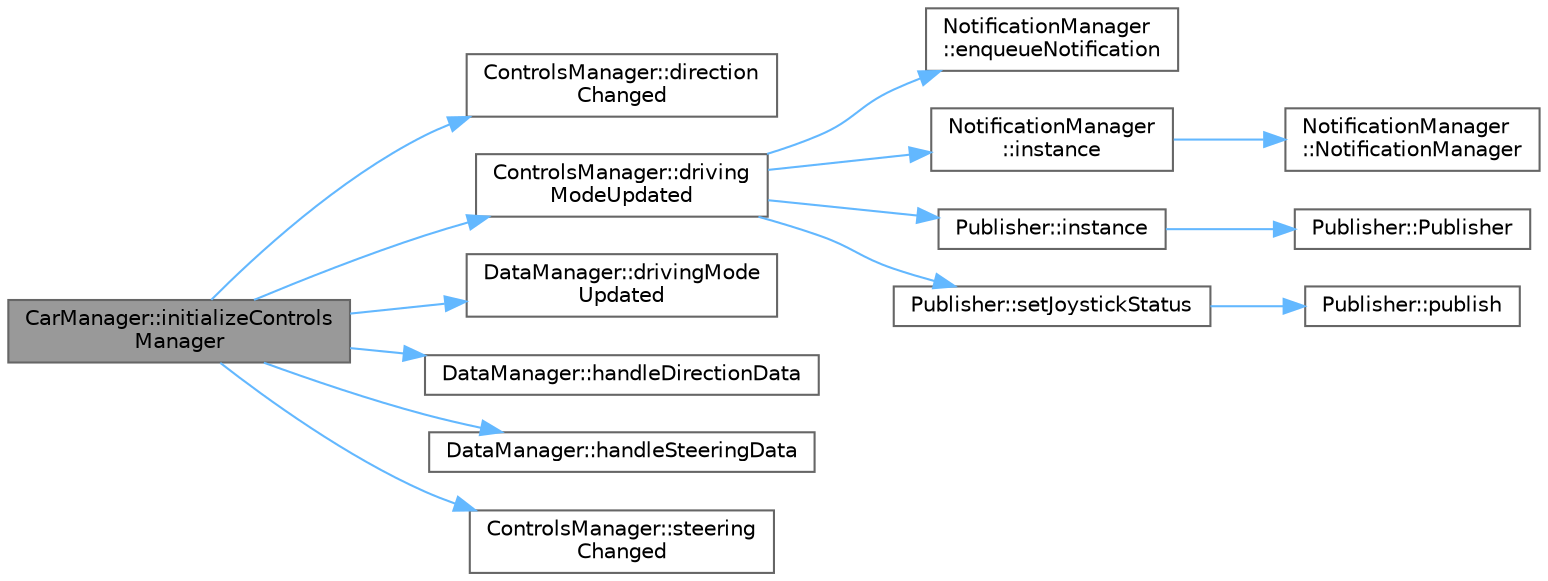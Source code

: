 digraph "CarManager::initializeControlsManager"
{
 // LATEX_PDF_SIZE
  bgcolor="transparent";
  edge [fontname=Helvetica,fontsize=10,labelfontname=Helvetica,labelfontsize=10];
  node [fontname=Helvetica,fontsize=10,shape=box,height=0.2,width=0.4];
  rankdir="LR";
  Node1 [id="Node000001",label="CarManager::initializeControls\lManager",height=0.2,width=0.4,color="gray40", fillcolor="grey60", style="filled", fontcolor="black",tooltip="Initialize the ControlsManager."];
  Node1 -> Node2 [id="edge1_Node000001_Node000002",color="steelblue1",style="solid",tooltip=" "];
  Node2 [id="Node000002",label="ControlsManager::direction\lChanged",height=0.2,width=0.4,color="grey40", fillcolor="white", style="filled",URL="$classControlsManager.html#a8dc2e1cb0a9ddf10e37034404e7460b4",tooltip=" "];
  Node1 -> Node3 [id="edge2_Node000001_Node000003",color="steelblue1",style="solid",tooltip=" "];
  Node3 [id="Node000003",label="ControlsManager::driving\lModeUpdated",height=0.2,width=0.4,color="grey40", fillcolor="white", style="filled",URL="$classControlsManager.html#ad3cd1fa6493f5e17cc1806d993266fac",tooltip="Update the driving mode of the vehicle."];
  Node3 -> Node4 [id="edge3_Node000003_Node000004",color="steelblue1",style="solid",tooltip=" "];
  Node4 [id="Node000004",label="NotificationManager\l::enqueueNotification",height=0.2,width=0.4,color="grey40", fillcolor="white", style="filled",URL="$classNotificationManager.html#a1772d907be839bd4b0effe5f03aa4753",tooltip=" "];
  Node3 -> Node5 [id="edge4_Node000003_Node000005",color="steelblue1",style="solid",tooltip=" "];
  Node5 [id="Node000005",label="NotificationManager\l::instance",height=0.2,width=0.4,color="grey40", fillcolor="white", style="filled",URL="$classNotificationManager.html#acdd65768abf31b1be2bf043a05e6f10e",tooltip=" "];
  Node5 -> Node6 [id="edge5_Node000005_Node000006",color="steelblue1",style="solid",tooltip=" "];
  Node6 [id="Node000006",label="NotificationManager\l::NotificationManager",height=0.2,width=0.4,color="grey40", fillcolor="white", style="filled",URL="$classNotificationManager.html#a04c08e4092647a1f37b973b41a82c6e0",tooltip=" "];
  Node3 -> Node7 [id="edge6_Node000003_Node000007",color="steelblue1",style="solid",tooltip=" "];
  Node7 [id="Node000007",label="Publisher::instance",height=0.2,width=0.4,color="grey40", fillcolor="white", style="filled",URL="$classPublisher.html#a387233b0cdda7f9d59d3d7c59a2f3cb6",tooltip=" "];
  Node7 -> Node8 [id="edge7_Node000007_Node000008",color="steelblue1",style="solid",tooltip=" "];
  Node8 [id="Node000008",label="Publisher::Publisher",height=0.2,width=0.4,color="grey40", fillcolor="white", style="filled",URL="$classPublisher.html#aa433e35d15ff5572b3ead89611b4bfc9",tooltip=" "];
  Node3 -> Node9 [id="edge8_Node000003_Node000009",color="steelblue1",style="solid",tooltip=" "];
  Node9 [id="Node000009",label="Publisher::setJoystickStatus",height=0.2,width=0.4,color="grey40", fillcolor="white", style="filled",URL="$classPublisher.html#a0b097af5e8fc52cbe32dc24b5b34c9f0",tooltip=" "];
  Node9 -> Node10 [id="edge9_Node000009_Node000010",color="steelblue1",style="solid",tooltip=" "];
  Node10 [id="Node000010",label="Publisher::publish",height=0.2,width=0.4,color="grey40", fillcolor="white", style="filled",URL="$classPublisher.html#afe951e0c1dc4727feeecb8c3bc846f84",tooltip=" "];
  Node1 -> Node11 [id="edge10_Node000001_Node000011",color="steelblue1",style="solid",tooltip=" "];
  Node11 [id="Node000011",label="DataManager::drivingMode\lUpdated",height=0.2,width=0.4,color="grey40", fillcolor="white", style="filled",URL="$classDataManager.html#a7fb9e70b6b53f7dba26470ec79253e26",tooltip=" "];
  Node1 -> Node12 [id="edge11_Node000001_Node000012",color="steelblue1",style="solid",tooltip=" "];
  Node12 [id="Node000012",label="DataManager::handleDirectionData",height=0.2,width=0.4,color="grey40", fillcolor="white", style="filled",URL="$classDataManager.html#afcadf5c275fd6fd89c4199abebc8b03d",tooltip="Handle Direction data."];
  Node1 -> Node13 [id="edge12_Node000001_Node000013",color="steelblue1",style="solid",tooltip=" "];
  Node13 [id="Node000013",label="DataManager::handleSteeringData",height=0.2,width=0.4,color="grey40", fillcolor="white", style="filled",URL="$classDataManager.html#a8d76e60050120ecb940f90726e03cbf8",tooltip="Handle Steering data."];
  Node1 -> Node14 [id="edge13_Node000001_Node000014",color="steelblue1",style="solid",tooltip=" "];
  Node14 [id="Node000014",label="ControlsManager::steering\lChanged",height=0.2,width=0.4,color="grey40", fillcolor="white", style="filled",URL="$classControlsManager.html#af4a0e934840d2b38f783e6b52fedab38",tooltip=" "];
}
